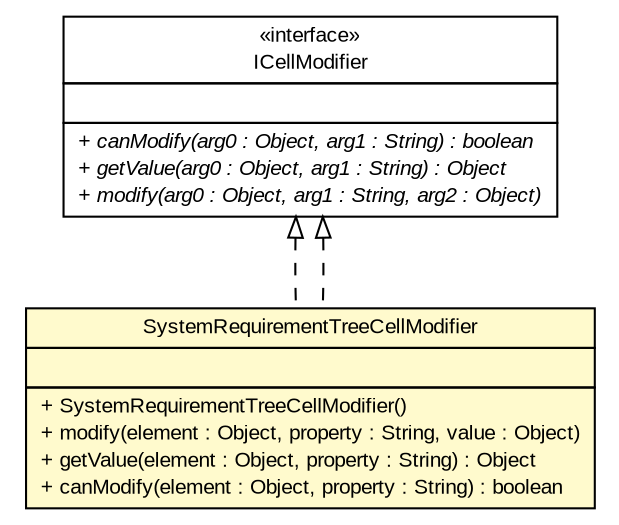 #!/usr/local/bin/dot
#
# Class diagram 
# Generated by UMLGraph version R5_6-24-gf6e263 (http://www.umlgraph.org/)
#

digraph G {
	edge [fontname="arial",fontsize=10,labelfontname="arial",labelfontsize=10];
	node [fontname="arial",fontsize=10,shape=plaintext];
	nodesep=0.25;
	ranksep=0.5;
	// gov.sandia.cf.parts.ui.requirement.editors.SystemRequirementTreeCellModifier
	c398351 [label=<<table title="gov.sandia.cf.parts.ui.requirement.editors.SystemRequirementTreeCellModifier" border="0" cellborder="1" cellspacing="0" cellpadding="2" port="p" bgcolor="lemonChiffon" href="./SystemRequirementTreeCellModifier.html">
		<tr><td><table border="0" cellspacing="0" cellpadding="1">
<tr><td align="center" balign="center"> SystemRequirementTreeCellModifier </td></tr>
		</table></td></tr>
		<tr><td><table border="0" cellspacing="0" cellpadding="1">
<tr><td align="left" balign="left">  </td></tr>
		</table></td></tr>
		<tr><td><table border="0" cellspacing="0" cellpadding="1">
<tr><td align="left" balign="left"> + SystemRequirementTreeCellModifier() </td></tr>
<tr><td align="left" balign="left"> + modify(element : Object, property : String, value : Object) </td></tr>
<tr><td align="left" balign="left"> + getValue(element : Object, property : String) : Object </td></tr>
<tr><td align="left" balign="left"> + canModify(element : Object, property : String) : boolean </td></tr>
		</table></td></tr>
		</table>>, URL="./SystemRequirementTreeCellModifier.html", fontname="arial", fontcolor="black", fontsize=10.0];
	//gov.sandia.cf.parts.ui.requirement.editors.SystemRequirementTreeCellModifier implements org.eclipse.jface.viewers.ICellModifier
	c398456:p -> c398351:p [dir=back,arrowtail=empty,style=dashed];
	//gov.sandia.cf.parts.ui.requirement.editors.SystemRequirementTreeCellModifier implements org.eclipse.jface.viewers.ICellModifier
	c398456:p -> c398351:p [dir=back,arrowtail=empty,style=dashed];
	// org.eclipse.jface.viewers.ICellModifier
	c398456 [label=<<table title="org.eclipse.jface.viewers.ICellModifier" border="0" cellborder="1" cellspacing="0" cellpadding="2" port="p" href="http://java.sun.com/j2se/1.4.2/docs/api/org/eclipse/jface/viewers/ICellModifier.html">
		<tr><td><table border="0" cellspacing="0" cellpadding="1">
<tr><td align="center" balign="center"> &#171;interface&#187; </td></tr>
<tr><td align="center" balign="center"> ICellModifier </td></tr>
		</table></td></tr>
		<tr><td><table border="0" cellspacing="0" cellpadding="1">
<tr><td align="left" balign="left">  </td></tr>
		</table></td></tr>
		<tr><td><table border="0" cellspacing="0" cellpadding="1">
<tr><td align="left" balign="left"><font face="arial italic" point-size="10.0"> + canModify(arg0 : Object, arg1 : String) : boolean </font></td></tr>
<tr><td align="left" balign="left"><font face="arial italic" point-size="10.0"> + getValue(arg0 : Object, arg1 : String) : Object </font></td></tr>
<tr><td align="left" balign="left"><font face="arial italic" point-size="10.0"> + modify(arg0 : Object, arg1 : String, arg2 : Object) </font></td></tr>
		</table></td></tr>
		</table>>, URL="http://java.sun.com/j2se/1.4.2/docs/api/org/eclipse/jface/viewers/ICellModifier.html", fontname="arial", fontcolor="black", fontsize=10.0];
}

